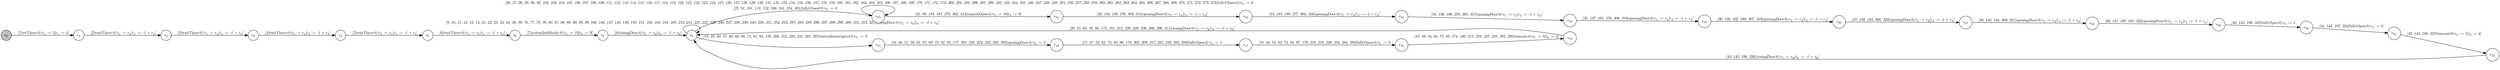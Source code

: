 digraph EFSM{
  graph [rankdir="LR", fontname="Latin Modern Math"];
  node [color="black", fillcolor="white", shape="circle", style="filled", fontname="Latin Modern Math"];
  edge [fontname="Latin Modern Math"];

  s0[fillcolor="gray", label=<s<sub>0</sub>>];
  s1[label=<s<sub>1</sub>>];
  s2[label=<s<sub>2</sub>>];
  s3[label=<s<sub>3</sub>>];
  s4[label=<s<sub>4</sub>>];
  s5[label=<s<sub>5</sub>>];
  s6[label=<s<sub>6</sub>>];
  s7[label=<s<sub>7</sub>>];
  s8[label=<s<sub>8</sub>>];
  s15[label=<s<sub>15</sub>>];
  s16[label=<s<sub>16</sub>>];
  s17[label=<s<sub>17</sub>>];
  s18[label=<s<sub>18</sub>>];
  s19[label=<s<sub>19</sub>>];
  s25[label=<s<sub>25</sub>>];
  s31[label=<s<sub>31</sub>>];
  s32[label=<s<sub>32</sub>>];
  s33[label=<s<sub>33</sub>>];
  s34[label=<s<sub>34</sub>>];
  s35[label=<s<sub>35</sub>>];
  s36[label=<s<sub>36</sub>>];
  s37[label=<s<sub>37</sub>>];
  s38[label=<s<sub>38</sub>>];
  s39[label=<s<sub>39</sub>>];
  s40[label=<s<sub>40</sub>>];
  s41[label=<s<sub>41</sub>>];
  s42[label=<s<sub>42</sub>>];

  s0->s1[label=<<i> [1]setTimer:0/o<sub>1</sub> := 5&#91;r<sub>1</sub> := 4&#93;</i>>];
  s1->s2[label=<<i> [2]waitTimer:0/o<sub>1</sub> := r<sub>1</sub>&#91;r<sub>1</sub> := -1 + r<sub>1</sub>&#93;</i>>];
  s2->s3[label=<<i> [3]waitTimer:0/o<sub>1</sub> := r<sub>1</sub>&#91;r<sub>1</sub> := -1 + r<sub>1</sub>&#93;</i>>];
  s3->s4[label=<<i> [4]waitTimer:0/o<sub>1</sub> := r<sub>1</sub>&#91;r<sub>1</sub> := -1 + r<sub>1</sub>&#93;</i>>];
  s4->s5[label=<<i> [5]waitTimer:0/o<sub>1</sub> := r<sub>1</sub>&#91;r<sub>1</sub> := -1 + r<sub>1</sub>&#93;</i>>];
  s5->s6[label=<<i> [6]waitTimer:0/o<sub>1</sub> := r<sub>1</sub>&#91;r<sub>1</sub> := -1 + r<sub>1</sub>&#93;</i>>];
  s6->s7[label=<<i> [7]systemInitReady:0/o<sub>1</sub> := 10&#91;r<sub>6</sub> := 9&#93;</i>>];
  s7->s8[label=<<i> [8]closingDoor:0/o<sub>1</sub> := r<sub>6</sub>&#91;r<sub>6</sub> := -1 + r<sub>6</sub>&#93;</i>>];
  s42->s8[label=<<i> [43, 145, 199, 326]closingDoor:0/o<sub>1</sub> := r<sub>6</sub>&#91;r<sub>6</sub> := -1 + r<sub>6</sub>&#93;</i>>];
  s36->s37[label=<<i> [37, 139, 193, 308, 320]openingDoor:0/o<sub>1</sub> := r<sub>4</sub>&#91;r<sub>4</sub> := -1 + r<sub>4</sub>&#93;</i>>];
  s37->s38[label=<<i> [38, 140, 194, 309, 321]openingDoor:0/o<sub>1</sub> := r<sub>4</sub>&#91;r<sub>4</sub> := -1 + r<sub>4</sub>&#93;</i>>];
  s38->s39[label=<<i> [39, 141, 195, 310, 322]openingDoor:0/o<sub>1</sub> := r<sub>4</sub>&#91;r<sub>4</sub> := -1 + r<sub>4</sub>&#93;</i>>];
  s39->s40[label=<<i> [40, 142, 196, 323]fullyOpen:0/o<sub>1</sub> := 1</i>>];
  s40->s41[label=<<i> [41, 143, 197, 324]fullyOpen:0/o<sub>1</sub> := 0</i>>];
  s41->s42[label=<<i> [42, 144, 198, 325]timeout:0/o<sub>1</sub> := 5&#91;r<sub>6</sub> := 4&#93;</i>>];
  s8->s8[label=<<i> [9, 10, 11, 12, 13, 14, 21, 22, 23, 24, 44, 56, 59, 70, 77, 78, 79, 80, 87, 88, 89, 90, 98, 99, 100, 146, 147, 148, 149, 150, 151, 182, 183, 184, 185, 213, 214, 221, 222, 229, 230, 237, 238, 239, 240, 250, 251, 252, 253, 287, 288, 289, 290, 297, 298, 299, 300, 312, 313, 327]closingDoor:0/o<sub>1</sub> := r<sub>6</sub>&#91;r<sub>6</sub> := -1 + r<sub>6</sub>&#93;</i>>];
  s25->s25[label=<<i> [26, 27, 28, 29, 30, 92, 102, 103, 104, 105, 106, 107, 108, 109, 111, 112, 113, 114, 115, 116, 117, 118, 119, 120, 121, 122, 123, 124, 125, 126, 127, 128, 129, 130, 131, 132, 153, 154, 155, 156, 157, 158, 159, 160, 161, 162, 163, 164, 165, 166, 167, 168, 169, 170, 171, 172, 173, 203, 204, 205, 206, 207, 208, 242, 243, 244, 245, 246, 247, 248, 249, 255, 256, 257, 258, 259, 260, 261, 262, 263, 264, 265, 266, 267, 268, 269, 270, 271, 272, 273, 274]fullyClosed:0/o<sub>1</sub> := 0</i>>];
  s8->s15[label=<<i> [15, 45, 50, 57, 60, 66, 68, 71, 81, 94, 176, 200, 215, 223, 231, 281, 291]buttonInterrupted:0/o<sub>1</sub> := 3</i>>];
  s15->s16[label=<<i> [16, 46, 51, 58, 61, 67, 69, 72, 82, 95, 177, 201, 216, 224, 232, 282, 292]openingDoor:0/o<sub>1</sub> := 2</i>>];
  s16->s17[label=<<i> [17, 47, 52, 62, 73, 83, 96, 178, 202, 209, 217, 225, 233, 283, 293]fullyOpen:0/o<sub>1</sub> := 1</i>>];
  s19->s8[label=<<i> [20, 55, 65, 76, 86, 175, 181, 212, 220, 228, 236, 286, 296, 311]closingDoor:0/o<sub>1</sub> := r<sub>6</sub>&#91;r<sub>6</sub> := -1 + r<sub>6</sub>&#93;</i>>];
  s8->s25[label=<<i> [25, 91, 101, 110, 152, 186, 241, 254, 301]fullyClosed:0/o<sub>1</sub> := 0</i>>];
  s17->s18[label=<<i> [18, 48, 53, 63, 74, 84, 97, 179, 210, 218, 226, 234, 284, 294]fullyOpen:0/o<sub>1</sub> := 0</i>>];
  s18->s19[label=<<i> [19, 49, 54, 64, 75, 85, 174, 180, 211, 219, 227, 235, 285, 295]timeout:0/o<sub>1</sub> := 5&#91;r<sub>6</sub> := 4&#93;</i>>];
  s25->s31[label=<<i> [31, 93, 133, 187, 275, 302, 314]requestOpen:0/o<sub>1</sub> := 10&#91;r<sub>4</sub> := 9&#93;</i>>];
  s31->s32[label=<<i> [32, 134, 188, 276, 303, 315]openingDoor:0/o<sub>1</sub> := r<sub>4</sub>&#91;r<sub>4</sub> := -1 + r<sub>4</sub>&#93;</i>>];
  s32->s33[label=<<i> [33, 135, 189, 277, 304, 316]openingDoor:0/o<sub>1</sub> := r<sub>4</sub>&#91;r<sub>4</sub> := -1 + r<sub>4</sub>&#93;</i>>];
  s33->s34[label=<<i> [34, 136, 190, 278, 305, 317]openingDoor:0/o<sub>1</sub> := r<sub>4</sub>&#91;r<sub>4</sub> := -1 + r<sub>4</sub>&#93;</i>>];
  s34->s35[label=<<i> [35, 137, 191, 279, 306, 318]openingDoor:0/o<sub>1</sub> := r<sub>4</sub>&#91;r<sub>4</sub> := -1 + r<sub>4</sub>&#93;</i>>];
  s35->s36[label=<<i> [36, 138, 192, 280, 307, 319]openingDoor:0/o<sub>1</sub> := r<sub>4</sub>&#91;r<sub>4</sub> := -1 + r<sub>4</sub>&#93;</i>>];
}